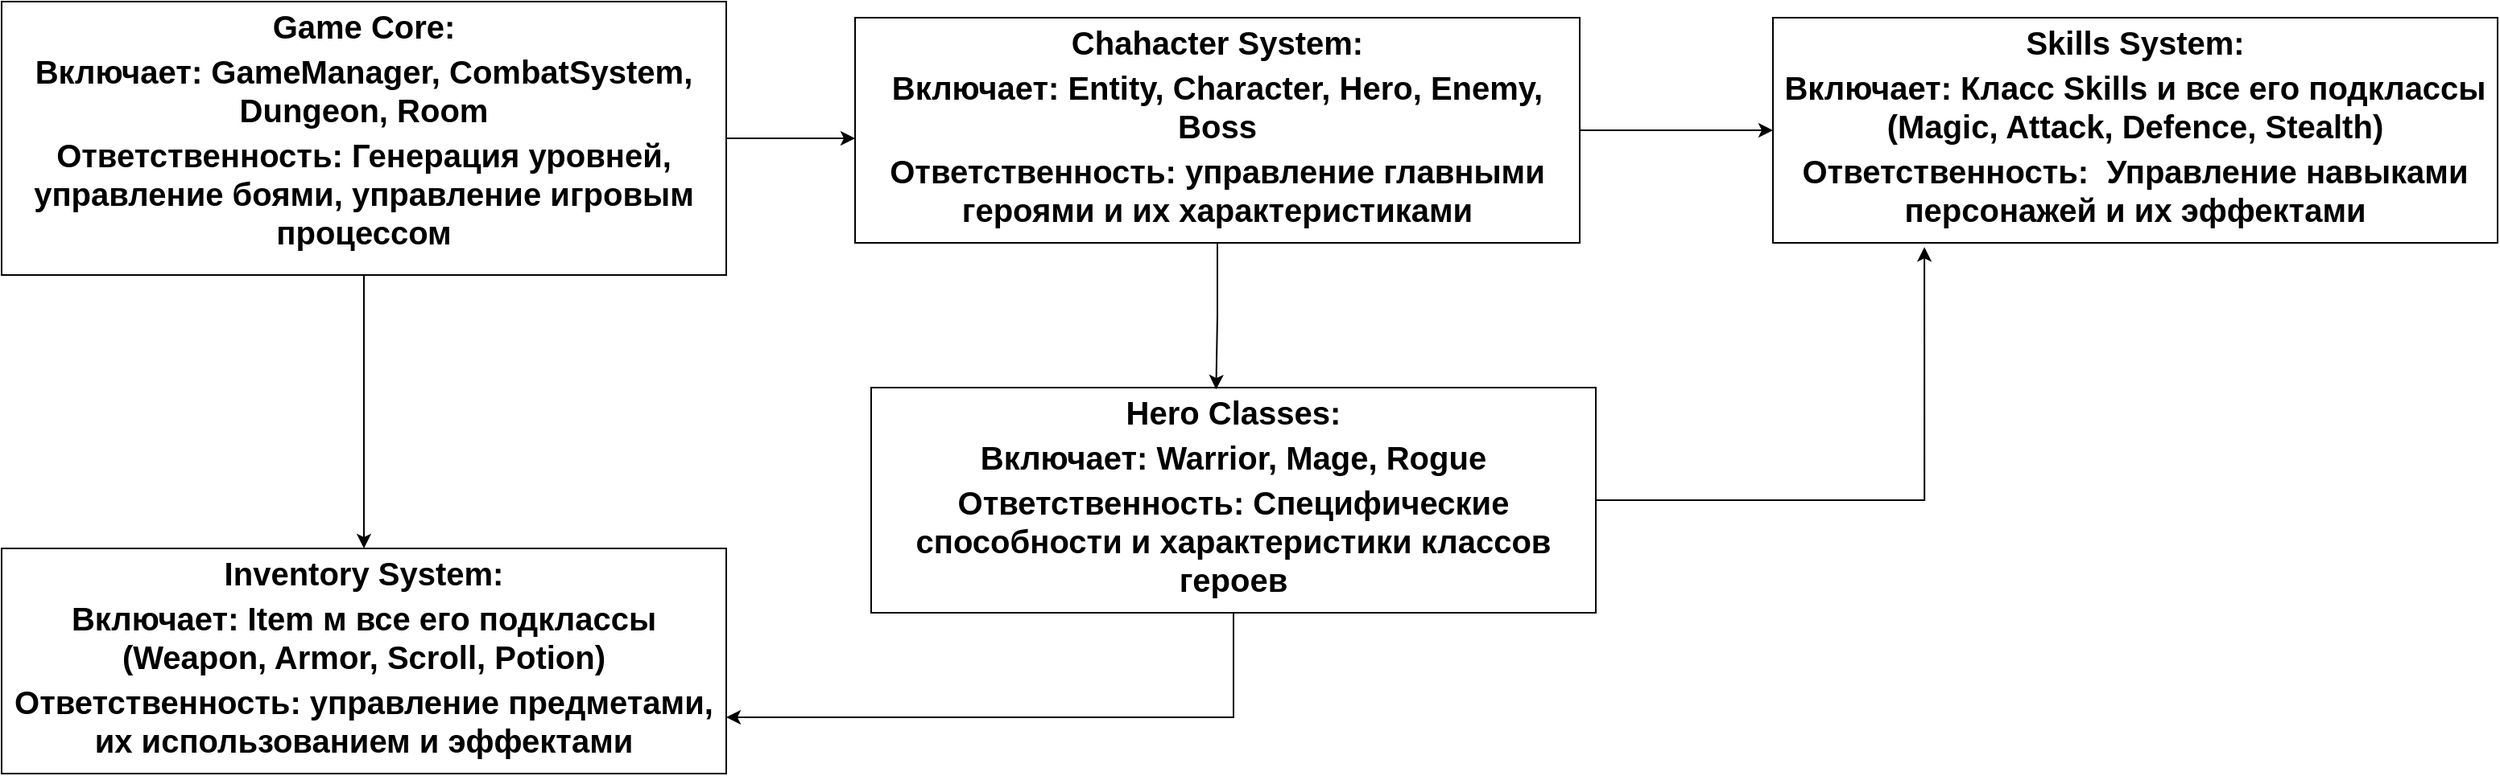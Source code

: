 <mxfile version="26.1.3">
  <diagram name="Страница — 1" id="IyLyGCnPLxnVP4myMnXc">
    <mxGraphModel dx="1750" dy="1088" grid="1" gridSize="10" guides="1" tooltips="1" connect="1" arrows="1" fold="1" page="1" pageScale="1" pageWidth="827" pageHeight="1169" math="0" shadow="0">
      <root>
        <mxCell id="0" />
        <mxCell id="1" parent="0" />
        <mxCell id="_uL51hnKkThrdK6jN4vh-22" style="edgeStyle=orthogonalEdgeStyle;rounded=0;orthogonalLoop=1;jettySize=auto;html=1;exitX=0.5;exitY=1;exitDx=0;exitDy=0;entryX=0.5;entryY=0;entryDx=0;entryDy=0;" parent="1" source="_uL51hnKkThrdK6jN4vh-12" target="_uL51hnKkThrdK6jN4vh-16" edge="1">
          <mxGeometry relative="1" as="geometry" />
        </mxCell>
        <mxCell id="_uL51hnKkThrdK6jN4vh-12" value="&lt;p style=&quot;margin:0px;margin-top:4px;text-align:center;&quot;&gt;&lt;span style=&quot;font-size: 20px;&quot;&gt;&lt;b&gt;Game Core:&lt;/b&gt;&lt;/span&gt;&lt;/p&gt;&lt;p style=&quot;margin:0px;margin-top:4px;text-align:center;&quot;&gt;&lt;span style=&quot;font-size: 20px;&quot;&gt;&lt;b&gt;Включает: GameManager, CombatSystem, Dungeon, Room&lt;/b&gt;&lt;/span&gt;&lt;/p&gt;&lt;p style=&quot;margin:0px;margin-top:4px;text-align:center;&quot;&gt;&lt;span style=&quot;font-size: 20px;&quot;&gt;&lt;b&gt;Ответственность: Генерация уровней, управление боями, управление игровым процессом&lt;/b&gt;&lt;/span&gt;&lt;/p&gt;" style="verticalAlign=top;align=left;overflow=fill;html=1;whiteSpace=wrap;" parent="1" vertex="1">
          <mxGeometry x="10" y="20" width="450" height="170" as="geometry" />
        </mxCell>
        <mxCell id="_uL51hnKkThrdK6jN4vh-24" style="edgeStyle=orthogonalEdgeStyle;rounded=0;orthogonalLoop=1;jettySize=auto;html=1;exitX=1;exitY=0.5;exitDx=0;exitDy=0;entryX=0;entryY=0.5;entryDx=0;entryDy=0;" parent="1" source="_uL51hnKkThrdK6jN4vh-15" target="_uL51hnKkThrdK6jN4vh-19" edge="1">
          <mxGeometry relative="1" as="geometry" />
        </mxCell>
        <mxCell id="_uL51hnKkThrdK6jN4vh-15" value="&lt;p style=&quot;margin:0px;margin-top:4px;text-align:center;&quot;&gt;&lt;span style=&quot;font-size: 20px;&quot;&gt;&lt;b&gt;Chahacter System:&lt;/b&gt;&lt;/span&gt;&lt;/p&gt;&lt;p style=&quot;margin:0px;margin-top:4px;text-align:center;&quot;&gt;&lt;span style=&quot;font-size: 20px;&quot;&gt;&lt;b&gt;Включает: Entity, Character, Hero, Enemy, Boss&lt;/b&gt;&lt;/span&gt;&lt;/p&gt;&lt;p style=&quot;margin:0px;margin-top:4px;text-align:center;&quot;&gt;&lt;span style=&quot;font-size: 20px;&quot;&gt;&lt;b&gt;Ответственность: управление главными героями и их характеристиками&lt;/b&gt;&lt;/span&gt;&lt;/p&gt;&lt;p style=&quot;margin:0px;margin-top:4px;text-align:center;&quot;&gt;&lt;br&gt;&lt;/p&gt;" style="verticalAlign=top;align=left;overflow=fill;html=1;whiteSpace=wrap;" parent="1" vertex="1">
          <mxGeometry x="540" y="30" width="450" height="140" as="geometry" />
        </mxCell>
        <mxCell id="_uL51hnKkThrdK6jN4vh-16" value="&lt;p style=&quot;margin:0px;margin-top:4px;text-align:center;&quot;&gt;&lt;span style=&quot;font-size: 20px;&quot;&gt;&lt;b&gt;Inventory System:&lt;/b&gt;&lt;/span&gt;&lt;/p&gt;&lt;p style=&quot;margin:0px;margin-top:4px;text-align:center;&quot;&gt;&lt;span style=&quot;font-size: 20px;&quot;&gt;&lt;b&gt;Включает: Item м все его подклассы (Weapon, Armor, Scroll, Potion)&lt;/b&gt;&lt;/span&gt;&lt;/p&gt;&lt;p style=&quot;margin:0px;margin-top:4px;text-align:center;&quot;&gt;&lt;span style=&quot;font-size: 20px;&quot;&gt;&lt;b&gt;Ответственность: управление предметами, их использованием и эффектами&lt;/b&gt;&lt;/span&gt;&lt;/p&gt;" style="verticalAlign=top;align=left;overflow=fill;html=1;whiteSpace=wrap;" parent="1" vertex="1">
          <mxGeometry x="10" y="360" width="450" height="140" as="geometry" />
        </mxCell>
        <mxCell id="_uL51hnKkThrdK6jN4vh-26" style="edgeStyle=orthogonalEdgeStyle;rounded=0;orthogonalLoop=1;jettySize=auto;html=1;exitX=0.5;exitY=1;exitDx=0;exitDy=0;entryX=1;entryY=0.75;entryDx=0;entryDy=0;" parent="1" source="_uL51hnKkThrdK6jN4vh-18" target="_uL51hnKkThrdK6jN4vh-16" edge="1">
          <mxGeometry relative="1" as="geometry" />
        </mxCell>
        <mxCell id="_uL51hnKkThrdK6jN4vh-18" value="&lt;p style=&quot;margin:0px;margin-top:4px;text-align:center;&quot;&gt;&lt;span style=&quot;font-size: 20px;&quot;&gt;&lt;b&gt;Hero Classes:&lt;/b&gt;&lt;/span&gt;&lt;/p&gt;&lt;p style=&quot;margin:0px;margin-top:4px;text-align:center;&quot;&gt;&lt;span style=&quot;font-size: 20px;&quot;&gt;&lt;b&gt;Включает: Warrior, Mage, Rogue&lt;/b&gt;&lt;/span&gt;&lt;/p&gt;&lt;p style=&quot;margin:0px;margin-top:4px;text-align:center;&quot;&gt;&lt;span style=&quot;font-size: 20px;&quot;&gt;&lt;b&gt;Ответственность: Специфические способности и характеристики классов героев&lt;/b&gt;&lt;/span&gt;&lt;/p&gt;" style="verticalAlign=top;align=left;overflow=fill;html=1;whiteSpace=wrap;" parent="1" vertex="1">
          <mxGeometry x="550" y="260" width="450" height="140" as="geometry" />
        </mxCell>
        <mxCell id="_uL51hnKkThrdK6jN4vh-19" value="&lt;p style=&quot;margin:0px;margin-top:4px;text-align:center;&quot;&gt;&lt;span style=&quot;font-size: 20px;&quot;&gt;&lt;b&gt;Skills System:&lt;/b&gt;&lt;/span&gt;&lt;/p&gt;&lt;p style=&quot;margin:0px;margin-top:4px;text-align:center;&quot;&gt;&lt;span style=&quot;font-size: 20px;&quot;&gt;&lt;b&gt;Включает: Класс Skills и все его подклассы (Magic, Attack, Defence, Stealth)&lt;/b&gt;&lt;/span&gt;&lt;/p&gt;&lt;p style=&quot;margin:0px;margin-top:4px;text-align:center;&quot;&gt;&lt;span style=&quot;font-size: 20px;&quot;&gt;&lt;b&gt;Ответственность:&amp;nbsp; Управление навыками персонажей и их эффектами&lt;/b&gt;&lt;/span&gt;&lt;/p&gt;" style="verticalAlign=top;align=left;overflow=fill;html=1;whiteSpace=wrap;" parent="1" vertex="1">
          <mxGeometry x="1110" y="30" width="450" height="140" as="geometry" />
        </mxCell>
        <mxCell id="_uL51hnKkThrdK6jN4vh-21" value="" style="endArrow=classic;html=1;rounded=0;exitX=1;exitY=0.5;exitDx=0;exitDy=0;" parent="1" source="_uL51hnKkThrdK6jN4vh-12" edge="1">
          <mxGeometry width="50" height="50" relative="1" as="geometry">
            <mxPoint x="440" y="390" as="sourcePoint" />
            <mxPoint x="540" y="105" as="targetPoint" />
          </mxGeometry>
        </mxCell>
        <mxCell id="_uL51hnKkThrdK6jN4vh-23" style="edgeStyle=orthogonalEdgeStyle;rounded=0;orthogonalLoop=1;jettySize=auto;html=1;entryX=0.476;entryY=0.008;entryDx=0;entryDy=0;entryPerimeter=0;" parent="1" source="_uL51hnKkThrdK6jN4vh-15" target="_uL51hnKkThrdK6jN4vh-18" edge="1">
          <mxGeometry relative="1" as="geometry" />
        </mxCell>
        <mxCell id="_uL51hnKkThrdK6jN4vh-25" style="edgeStyle=orthogonalEdgeStyle;rounded=0;orthogonalLoop=1;jettySize=auto;html=1;exitX=1;exitY=0.5;exitDx=0;exitDy=0;entryX=0.209;entryY=1.019;entryDx=0;entryDy=0;entryPerimeter=0;" parent="1" source="_uL51hnKkThrdK6jN4vh-18" target="_uL51hnKkThrdK6jN4vh-19" edge="1">
          <mxGeometry relative="1" as="geometry" />
        </mxCell>
      </root>
    </mxGraphModel>
  </diagram>
</mxfile>
